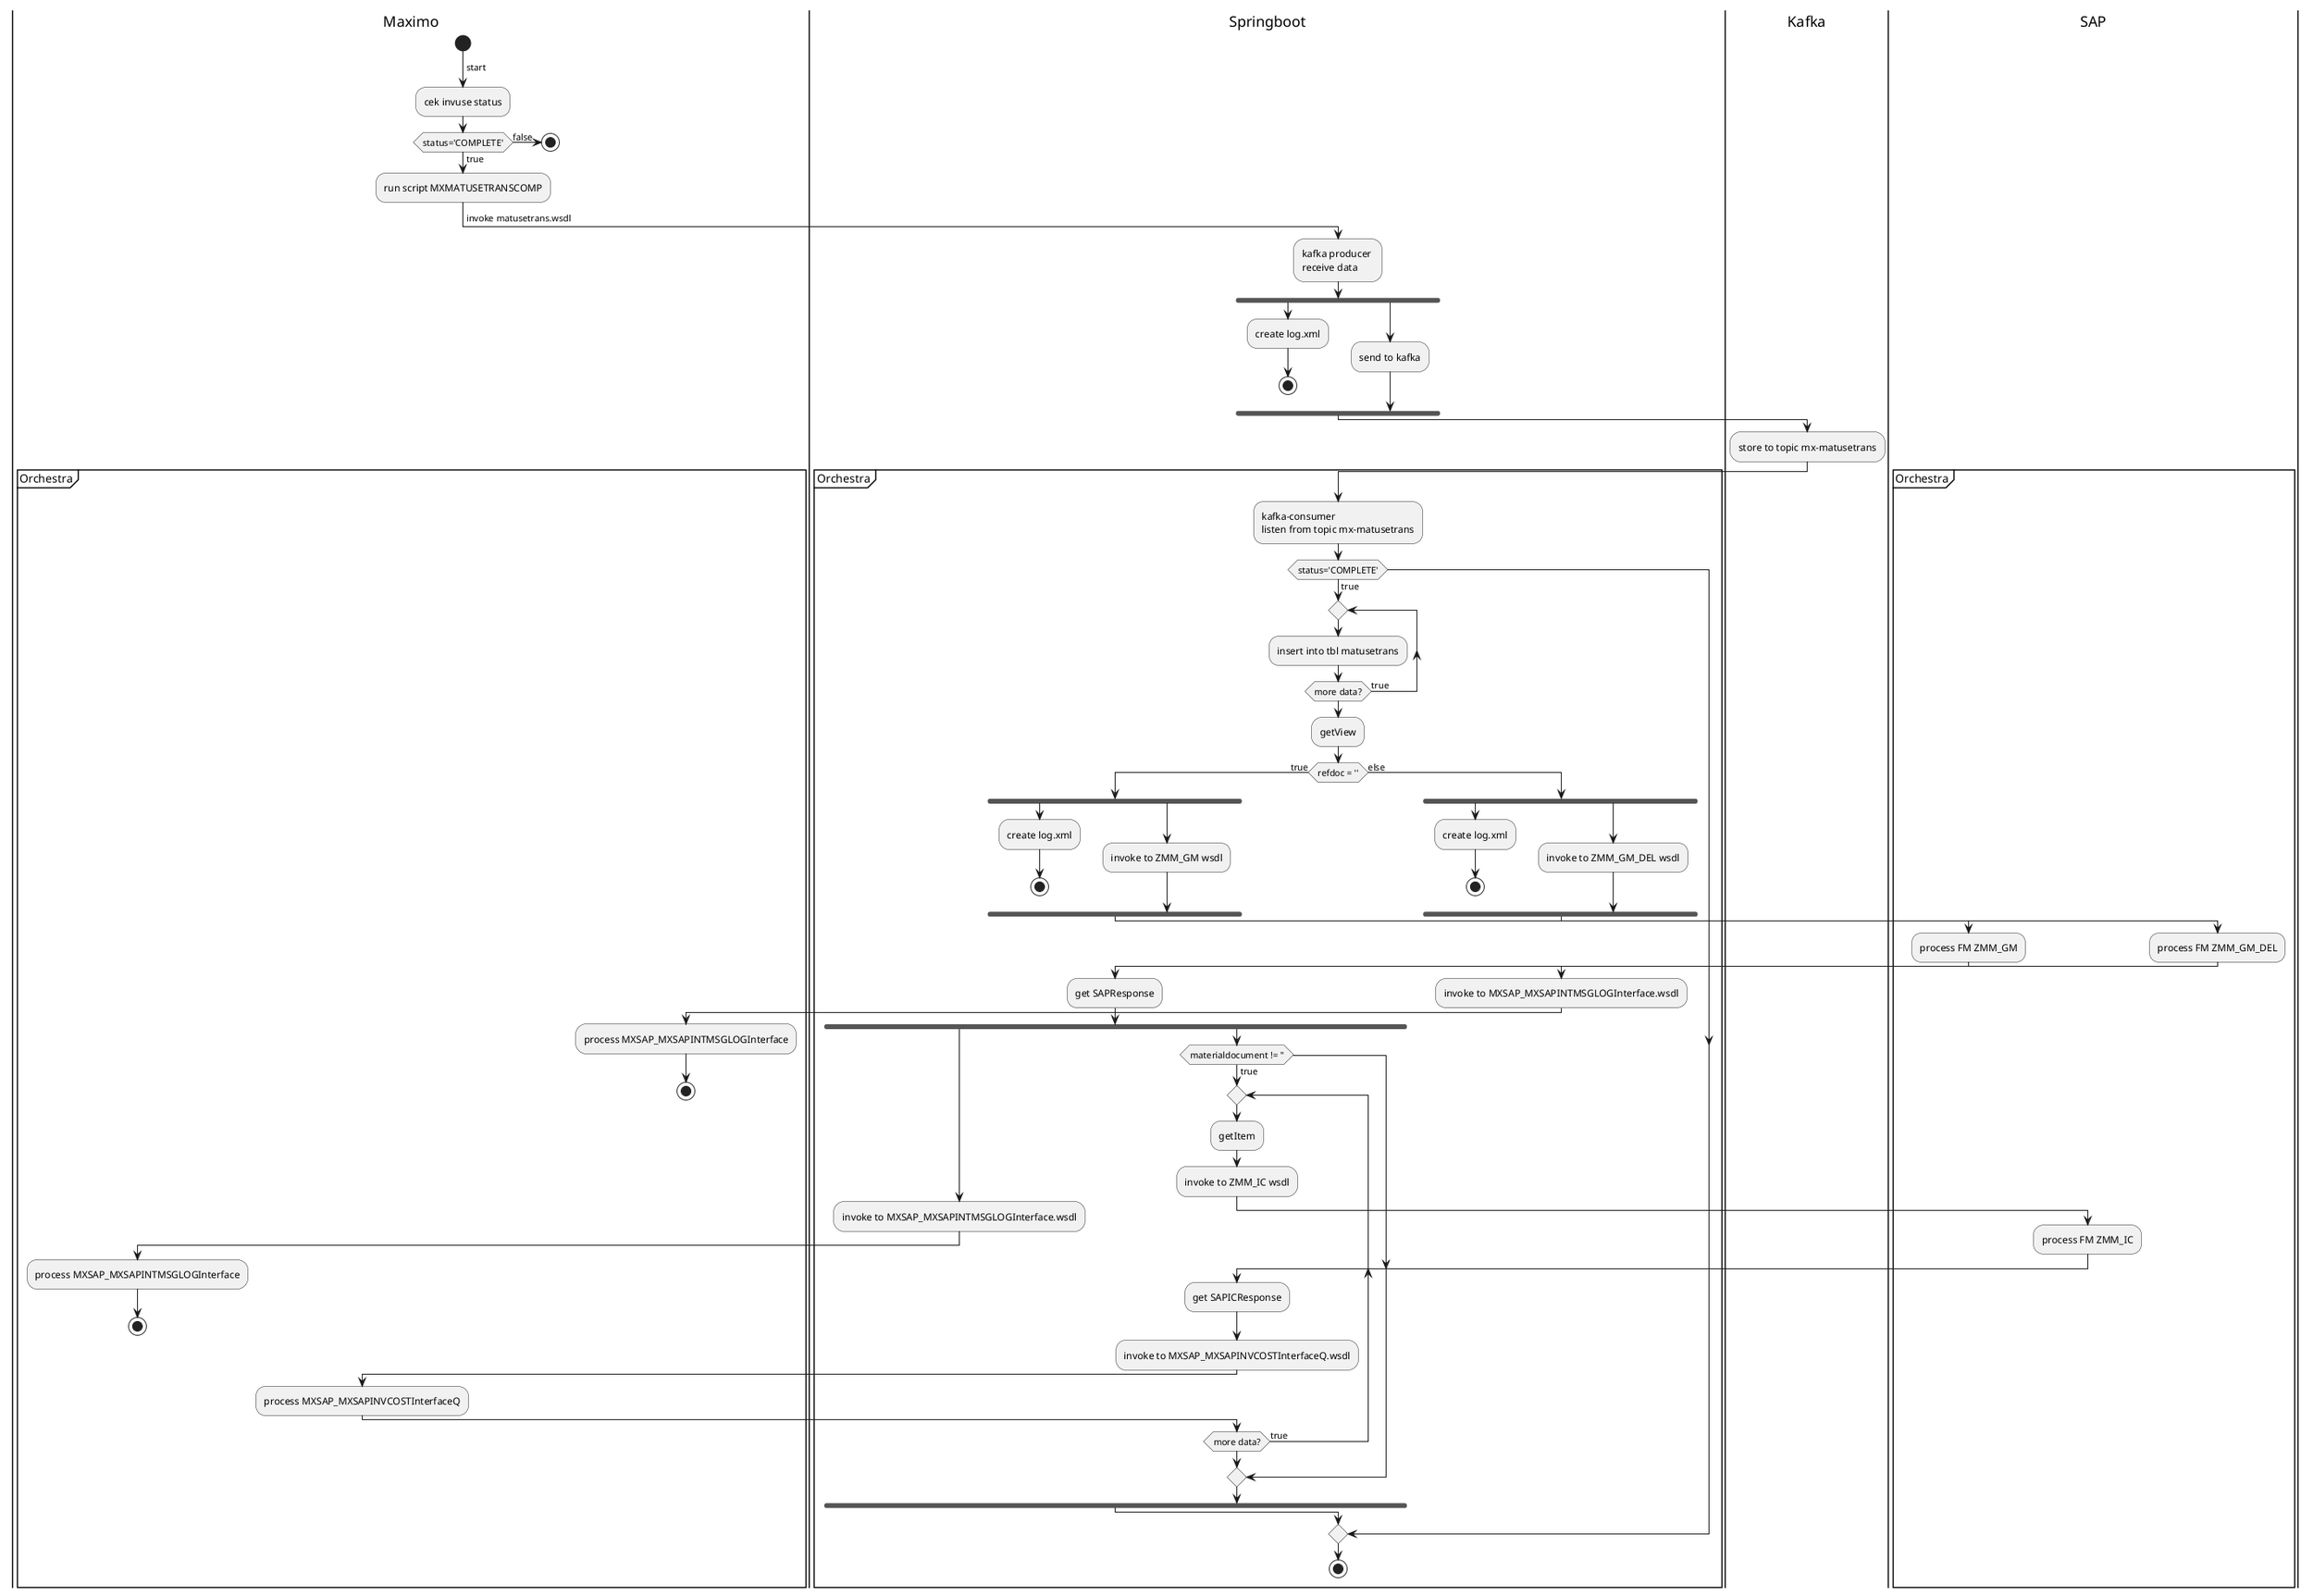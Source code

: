 @startuml
|Maximo|
start
-> start;
:cek invuse status;
if (status='COMPLETE') then (true)
    :run script MXMATUSETRANSCOMP;
else (false) 
stop    
endif
|Springboot|
->invoke matusetrans.wsdl;
:kafka producer \nreceive data;
fork
:create log.xml;
stop
fork again
:send to kafka;
end fork;
|Kafka|
:store to topic mx-matusetrans;
|Springboot|
partition Orchestra {
:kafka-consumer \nlisten from topic mx-matusetrans;
if (status='COMPLETE') then (true)
    repeat
    :insert into tbl matusetrans;
    repeat while(more data?) is (true)
    :getView;
    if(refdoc = '') then (true)
        fork
        :create log.xml;
        stop
        fork again
        :invoke to ZMM_GM wsdl;
        end fork
        |SAP|
        :process FM ZMM_GM;
        |Springboot|
        :get SAPResponse;
        fork
        |Springboot|    
        :invoke to MXSAP_MXSAPINTMSGLOGInterface.wsdl;
        |Maximo|
        :process MXSAP_MXSAPINTMSGLOGInterface;
        stop
        |Springboot|
        fork again
        if(materialdocument != '') then (true)
            repeat
            :getItem;
            :invoke to ZMM_IC wsdl;
            |SAP|
            :process FM ZMM_IC;
            |Springboot|
            :get SAPICResponse;
            :invoke to MXSAP_MXSAPINVCOSTInterfaceQ.wsdl;
            |Maximo|
            :process MXSAP_MXSAPINVCOSTInterfaceQ;
            |Springboot|
            repeat while(more data?) is (true)
        endif
        end fork
    else (else)
        |Springboot|
        fork
        :create log.xml;
        stop
        fork again
        :invoke to ZMM_GM_DEL wsdl;
        end fork
        |SAP|
        :process FM ZMM_GM_DEL;
        |Springboot|    
        :invoke to MXSAP_MXSAPINTMSGLOGInterface.wsdl;
        |Maximo|
        :process MXSAP_MXSAPINTMSGLOGInterface;
        stop
    endif
endif    
|Springboot|
stop
}
@enduml 